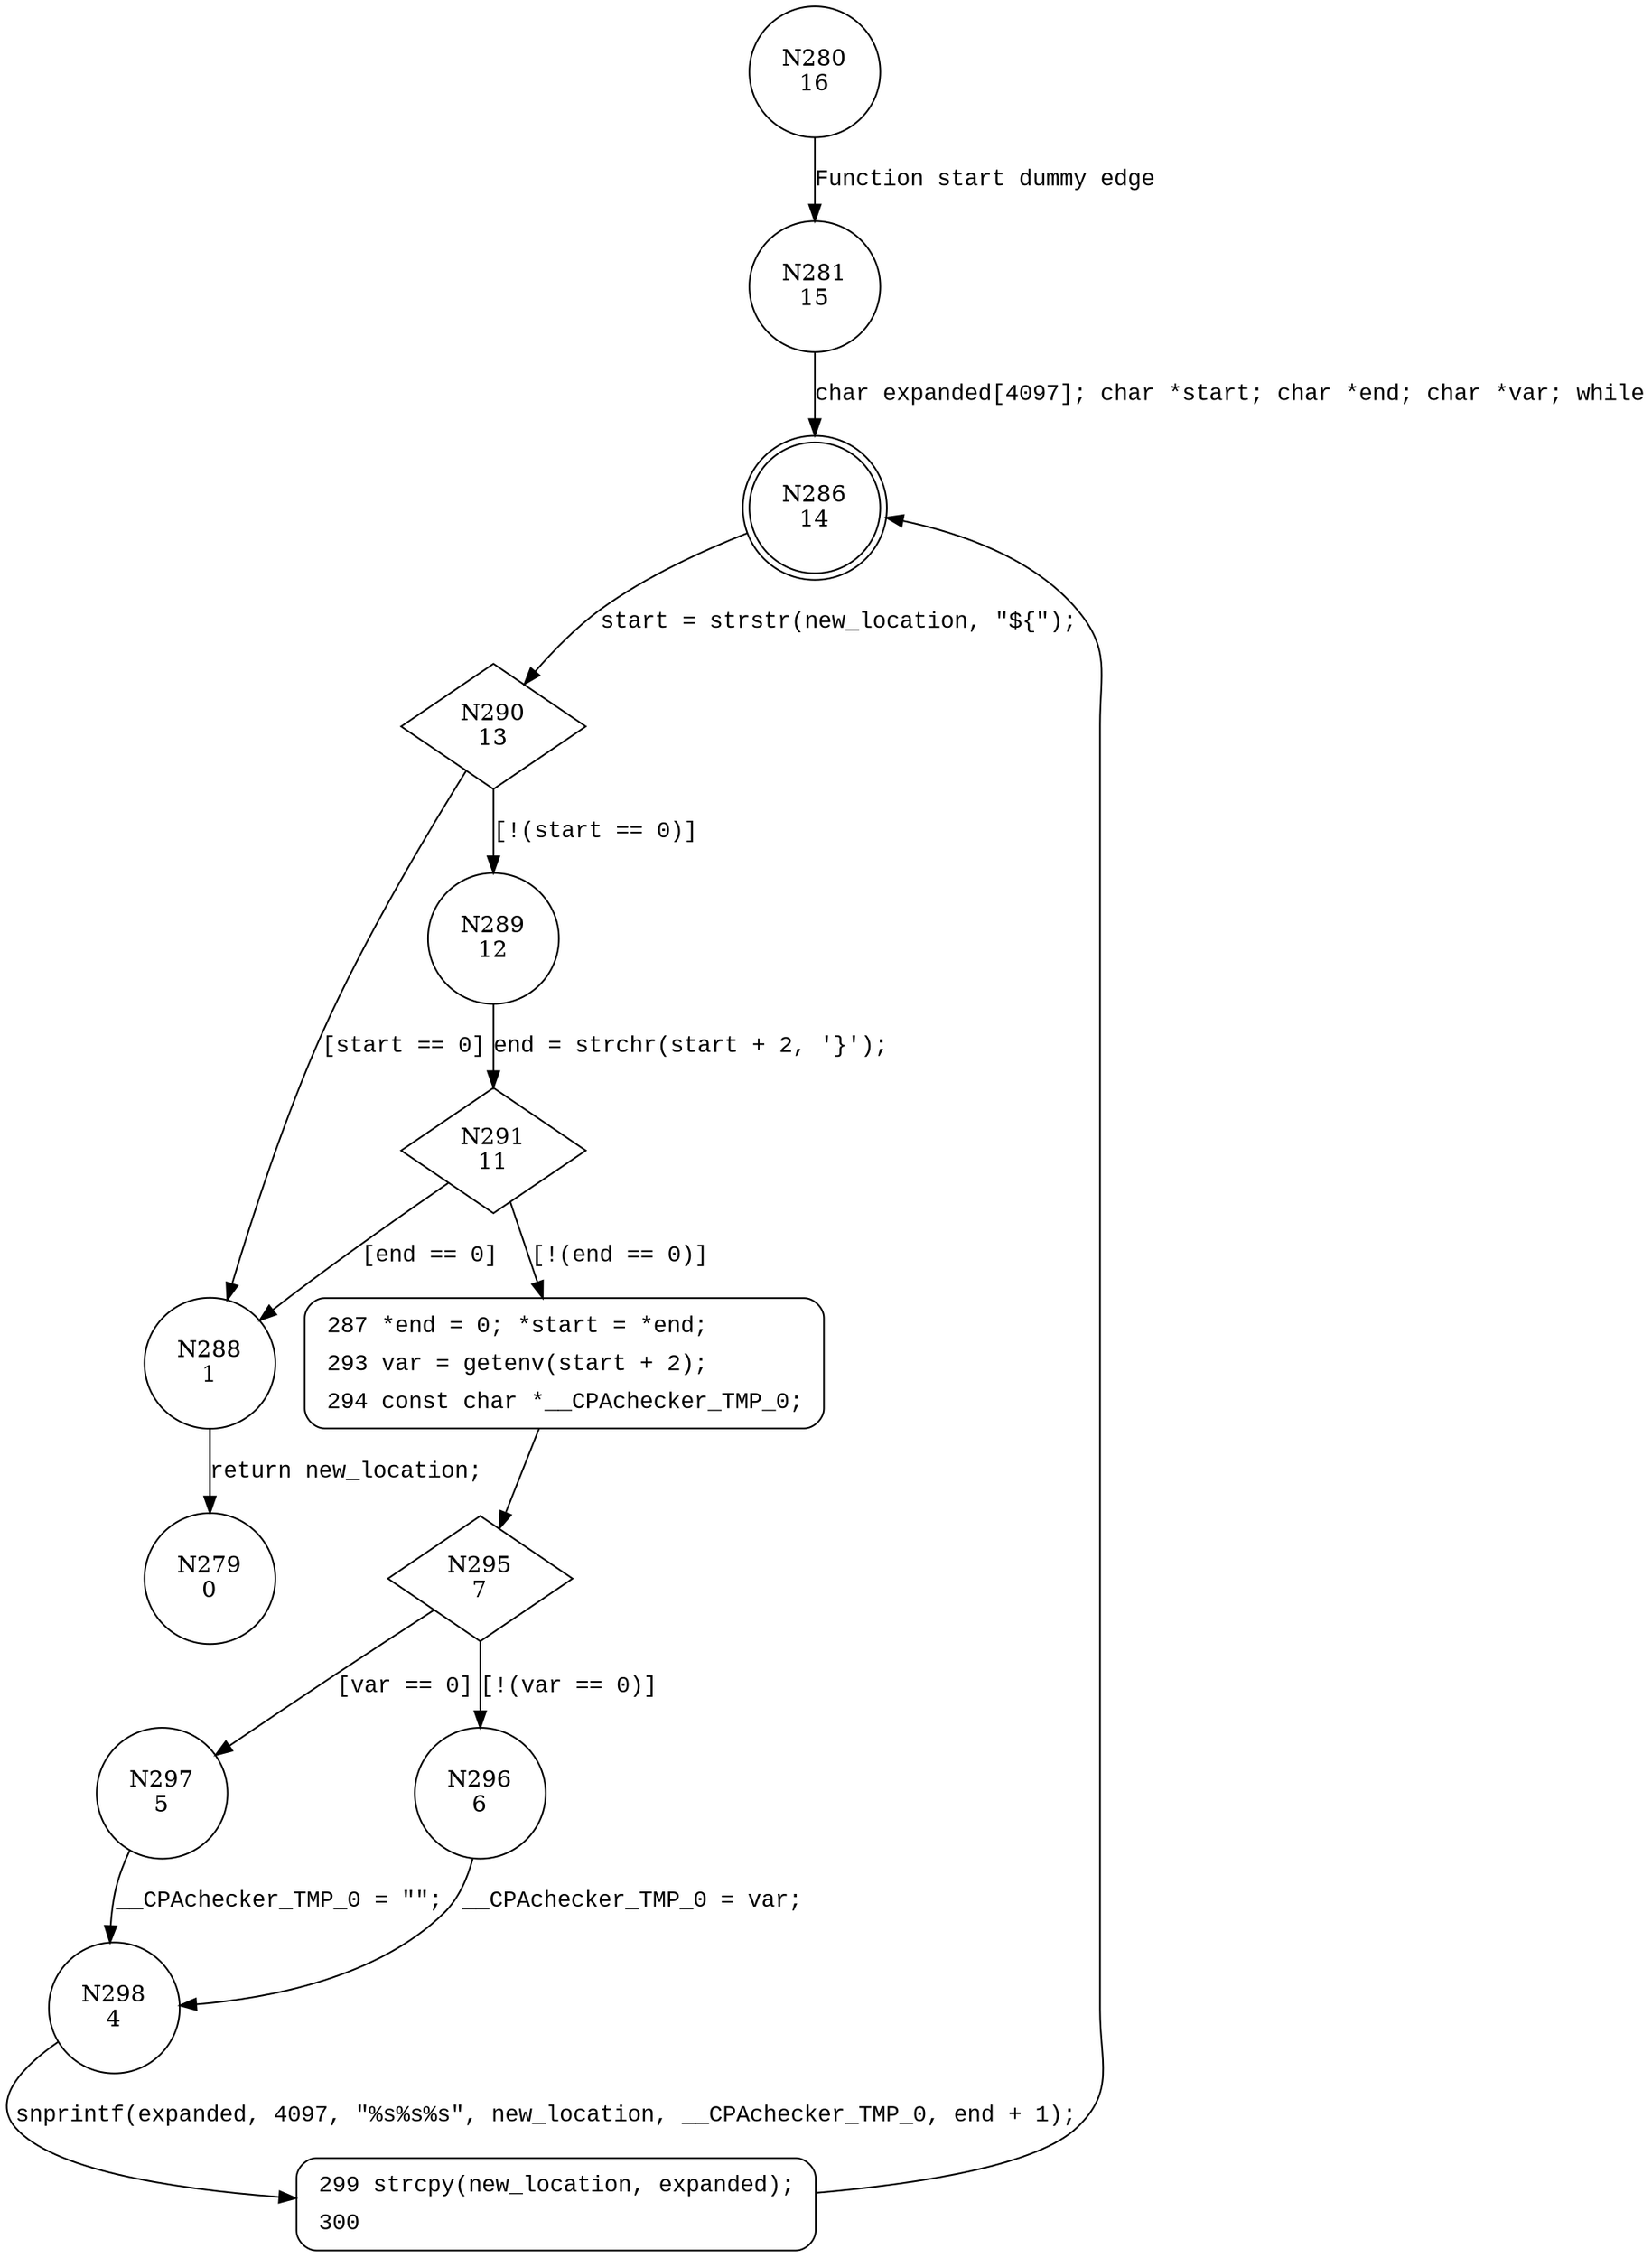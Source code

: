 digraph cpio_replace_env {
280 [shape="circle" label="N280\n16"]
281 [shape="circle" label="N281\n15"]
286 [shape="doublecircle" label="N286\n14"]
290 [shape="diamond" label="N290\n13"]
288 [shape="circle" label="N288\n1"]
289 [shape="circle" label="N289\n12"]
291 [shape="diamond" label="N291\n11"]
287 [shape="circle" label="N287\n10"]
295 [shape="diamond" label="N295\n7"]
297 [shape="circle" label="N297\n5"]
296 [shape="circle" label="N296\n6"]
298 [shape="circle" label="N298\n4"]
299 [shape="circle" label="N299\n3"]
279 [shape="circle" label="N279\n0"]
287 [style="filled,bold" penwidth="1" fillcolor="white" fontname="Courier New" shape="Mrecord" label=<<table border="0" cellborder="0" cellpadding="3" bgcolor="white"><tr><td align="right">287</td><td align="left">*end = 0; *start = *end;</td></tr><tr><td align="right">293</td><td align="left">var = getenv(start + 2);</td></tr><tr><td align="right">294</td><td align="left">const char *__CPAchecker_TMP_0;</td></tr></table>>]
287 -> 295[label=""]
299 [style="filled,bold" penwidth="1" fillcolor="white" fontname="Courier New" shape="Mrecord" label=<<table border="0" cellborder="0" cellpadding="3" bgcolor="white"><tr><td align="right">299</td><td align="left">strcpy(new_location, expanded);</td></tr><tr><td align="right">300</td><td align="left"></td></tr></table>>]
299 -> 286[label=""]
280 -> 281 [label="Function start dummy edge" fontname="Courier New"]
286 -> 290 [label="start = strstr(new_location, \"${\");" fontname="Courier New"]
290 -> 288 [label="[start == 0]" fontname="Courier New"]
290 -> 289 [label="[!(start == 0)]" fontname="Courier New"]
291 -> 288 [label="[end == 0]" fontname="Courier New"]
291 -> 287 [label="[!(end == 0)]" fontname="Courier New"]
295 -> 297 [label="[var == 0]" fontname="Courier New"]
295 -> 296 [label="[!(var == 0)]" fontname="Courier New"]
298 -> 299 [label="snprintf(expanded, 4097, \"%s%s%s\", new_location, __CPAchecker_TMP_0, end + 1);" fontname="Courier New"]
297 -> 298 [label="__CPAchecker_TMP_0 = \"\";" fontname="Courier New"]
288 -> 279 [label="return new_location;" fontname="Courier New"]
281 -> 286 [label="char expanded[4097]; char *start; char *end; char *var; while" fontname="Courier New"]
289 -> 291 [label="end = strchr(start + 2, '}');" fontname="Courier New"]
296 -> 298 [label="__CPAchecker_TMP_0 = var;" fontname="Courier New"]
}